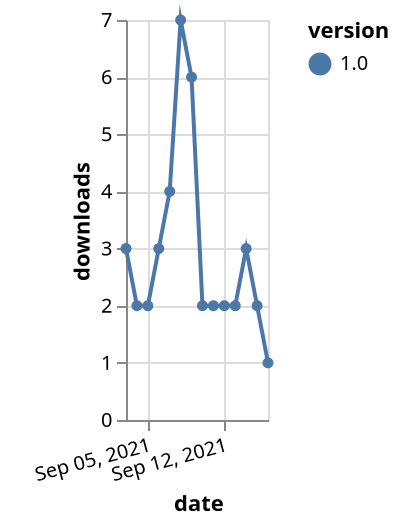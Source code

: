 {"$schema": "https://vega.github.io/schema/vega-lite/v5.json", "description": "A simple bar chart with embedded data.", "data": {"values": [{"date": "2021-09-03", "total": 2628, "delta": 3, "version": "1.0"}, {"date": "2021-09-04", "total": 2630, "delta": 2, "version": "1.0"}, {"date": "2021-09-05", "total": 2632, "delta": 2, "version": "1.0"}, {"date": "2021-09-06", "total": 2635, "delta": 3, "version": "1.0"}, {"date": "2021-09-07", "total": 2639, "delta": 4, "version": "1.0"}, {"date": "2021-09-08", "total": 2646, "delta": 7, "version": "1.0"}, {"date": "2021-09-09", "total": 2652, "delta": 6, "version": "1.0"}, {"date": "2021-09-10", "total": 2654, "delta": 2, "version": "1.0"}, {"date": "2021-09-11", "total": 2656, "delta": 2, "version": "1.0"}, {"date": "2021-09-12", "total": 2658, "delta": 2, "version": "1.0"}, {"date": "2021-09-13", "total": 2660, "delta": 2, "version": "1.0"}, {"date": "2021-09-14", "total": 2663, "delta": 3, "version": "1.0"}, {"date": "2021-09-15", "total": 2665, "delta": 2, "version": "1.0"}, {"date": "2021-09-16", "total": 2666, "delta": 1, "version": "1.0"}]}, "width": "container", "mark": {"type": "line", "point": {"filled": true}}, "encoding": {"x": {"field": "date", "type": "temporal", "timeUnit": "yearmonthdate", "title": "date", "axis": {"labelAngle": -15}}, "y": {"field": "delta", "type": "quantitative", "title": "downloads"}, "color": {"field": "version", "type": "nominal"}, "tooltip": {"field": "delta"}}}